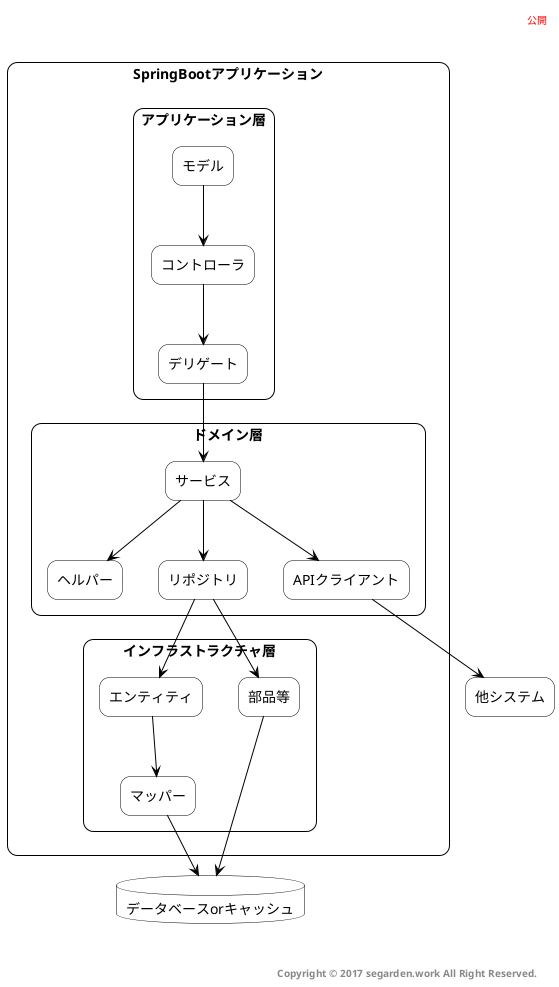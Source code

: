 @startuml

/' ---------------------------------------------- '/
' 固定エリア

'ヘッダー
header

<font color=red>公開</font>


endheader


'フッター
right footer


<b>Copyright &#169; 2017 segarden.work All Right Reserved.</b>　
endfooter

/' ---------------------------------------------- '/
' スタイルエリア

'必要なら追加
skinparam {
defaultFontName Meiryo
ArrowColor black
Shadow none
shadowing false
'linetype ortho
}
skinparam rectangle {
BackgroundColor White
BorderColor Black
roundCorner 20
}
skinparam database {
BackgroundColor White
BorderColor Black
}
skinparam note {
BackgroundColor #dcf8f8
BorderColor Black
}

/' ---------------------------------------------- '/
' 描画エリア


rectangle SpringBootアプリケーション {

rectangle "アプリケーション層" {
  rectangle "コントローラ"
  rectangle "モデル"
  rectangle "デリゲート"
}

rectangle "ドメイン層" {
	rectangle "サービス"
	rectangle "ヘルパー"
	rectangle "リポジトリ"
	rectangle "APIクライアント"
}

rectangle "インフラストラクチャ層" {
    rectangle "部品等"
	rectangle "エンティティ"
	rectangle "マッパー"

}

}

database "データベースorキャッシュ"
rectangle "他システム"

モデル --> コントローラ
コントローラ --> デリゲート
デリゲート --> サービス
サービス --> ヘルパー
サービス --> リポジトリ
サービス --> APIクライアント
APIクライアント --> 他システム
リポジトリ --> エンティティ
エンティティ --> マッパー
リポジトリ --> 部品等
マッパー --> データベースorキャッシュ
部品等 --> データベースorキャッシュ

@enduml